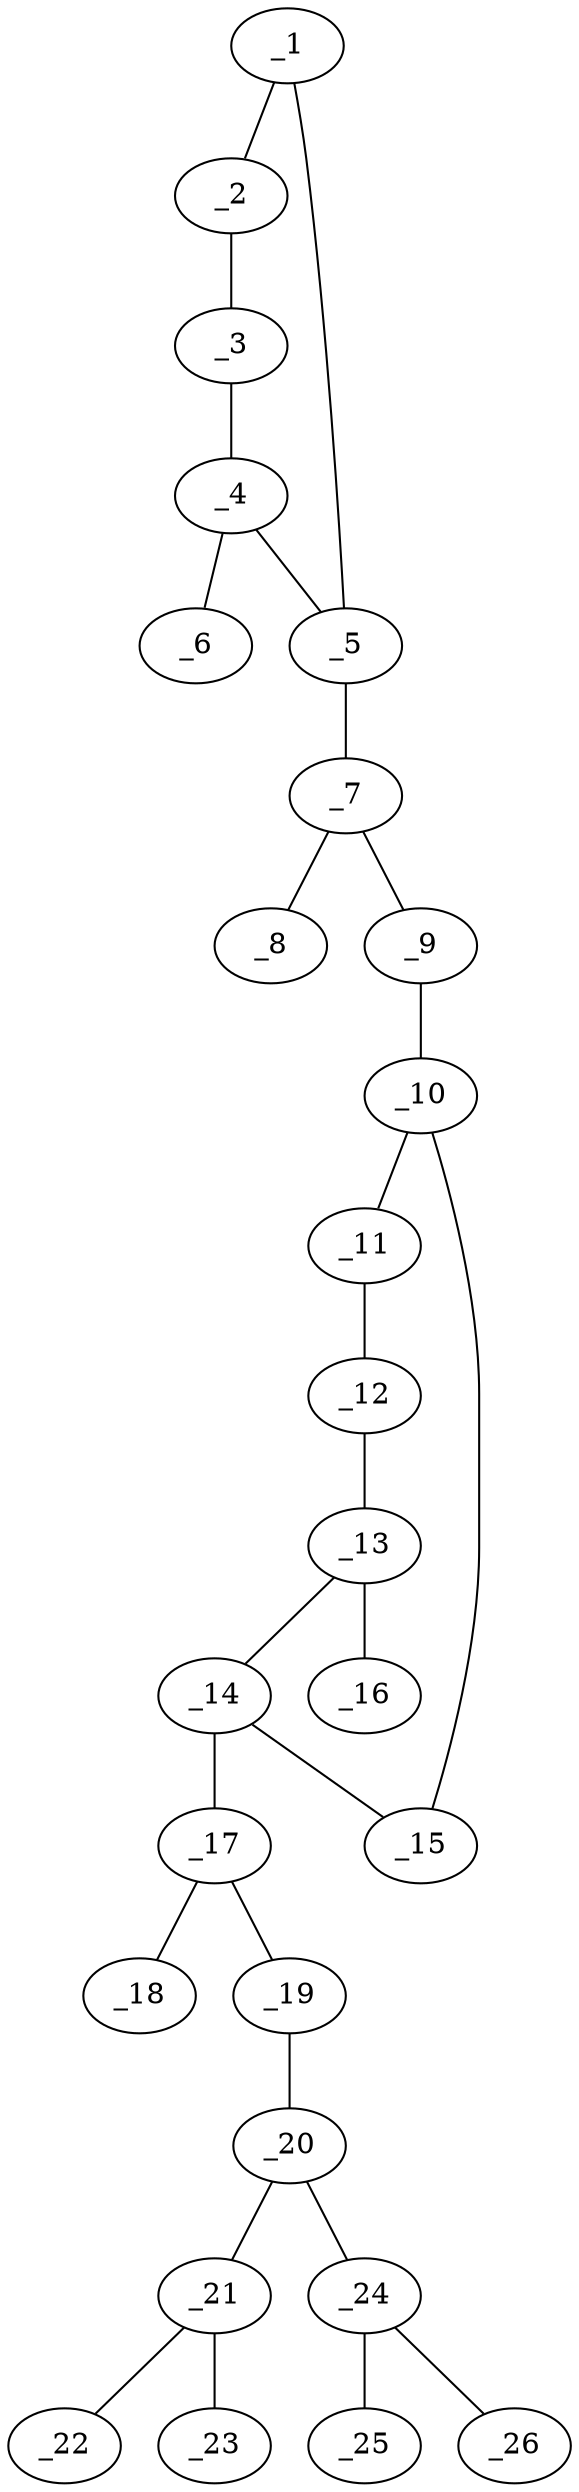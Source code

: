 graph molid645548 {
	_1	 [charge=0,
		chem=1,
		symbol="C  ",
		x="6.4346",
		y="-4.1433"];
	_2	 [charge=0,
		chem=1,
		symbol="C  ",
		x="7.4128",
		y="-4.3512"];
	_1 -- _2	 [valence=2];
	_5	 [charge=0,
		chem=1,
		symbol="C  ",
		x="6.3301",
		y="-3.1488"];
	_1 -- _5	 [valence=1];
	_3	 [charge=0,
		chem=2,
		symbol="O  ",
		x="7.9128",
		y="-3.4852"];
	_2 -- _3	 [valence=1];
	_4	 [charge=0,
		chem=1,
		symbol="C  ",
		x="7.2437",
		y="-2.7421"];
	_3 -- _4	 [valence=1];
	_4 -- _5	 [valence=2];
	_6	 [charge=0,
		chem=1,
		symbol="C  ",
		x="7.4516",
		y="-1.7639"];
	_4 -- _6	 [valence=1];
	_7	 [charge=0,
		chem=1,
		symbol="C  ",
		x="5.4641",
		y="-2.6488"];
	_5 -- _7	 [valence=1];
	_8	 [charge=0,
		chem=5,
		symbol="S  ",
		x="4.5981",
		y="-3.1488"];
	_7 -- _8	 [valence=2];
	_9	 [charge=0,
		chem=4,
		symbol="N  ",
		x="5.4641",
		y="-1.6488"];
	_7 -- _9	 [valence=1];
	_10	 [charge=0,
		chem=1,
		symbol="C  ",
		x="4.5981",
		y="-1.1488"];
	_9 -- _10	 [valence=1];
	_11	 [charge=0,
		chem=1,
		symbol="C  ",
		x="3.732",
		y="-1.6488"];
	_10 -- _11	 [valence=1];
	_15	 [charge=0,
		chem=1,
		symbol="C  ",
		x="4.5981",
		y="-0.1488"];
	_10 -- _15	 [valence=2];
	_12	 [charge=0,
		chem=1,
		symbol="C  ",
		x="2.866",
		y="-1.1488"];
	_11 -- _12	 [valence=2];
	_13	 [charge=0,
		chem=1,
		symbol="C  ",
		x="2.866",
		y="-0.1488"];
	_12 -- _13	 [valence=1];
	_14	 [charge=0,
		chem=1,
		symbol="C  ",
		x="3.7321",
		y="0.3512"];
	_13 -- _14	 [valence=2];
	_16	 [charge=0,
		chem=7,
		symbol="Cl ",
		x=2,
		y="0.3512"];
	_13 -- _16	 [valence=1];
	_14 -- _15	 [valence=1];
	_17	 [charge=0,
		chem=1,
		symbol="C  ",
		x="3.7321",
		y="1.3512"];
	_14 -- _17	 [valence=1];
	_18	 [charge=0,
		chem=2,
		symbol="O  ",
		x="2.866",
		y="1.8512"];
	_17 -- _18	 [valence=2];
	_19	 [charge=0,
		chem=2,
		symbol="O  ",
		x="4.5981",
		y="1.8512"];
	_17 -- _19	 [valence=1];
	_20	 [charge=0,
		chem=1,
		symbol="C  ",
		x="4.5981",
		y="2.8512"];
	_19 -- _20	 [valence=1];
	_21	 [charge=0,
		chem=1,
		symbol="C  ",
		x="5.4641",
		y="3.3512"];
	_20 -- _21	 [valence=1];
	_24	 [charge=0,
		chem=1,
		symbol="C  ",
		x="3.7321",
		y="3.3512"];
	_20 -- _24	 [valence=1];
	_22	 [charge=0,
		chem=1,
		symbol="C  ",
		x="5.4641",
		y="4.3512"];
	_21 -- _22	 [valence=1];
	_23	 [charge=0,
		chem=1,
		symbol="C  ",
		x="6.3301",
		y="2.8512"];
	_21 -- _23	 [valence=1];
	_25	 [charge=0,
		chem=1,
		symbol="C  ",
		x="3.7321",
		y="4.3512"];
	_24 -- _25	 [valence=1];
	_26	 [charge=0,
		chem=1,
		symbol="C  ",
		x="2.866",
		y="2.8512"];
	_24 -- _26	 [valence=1];
}
